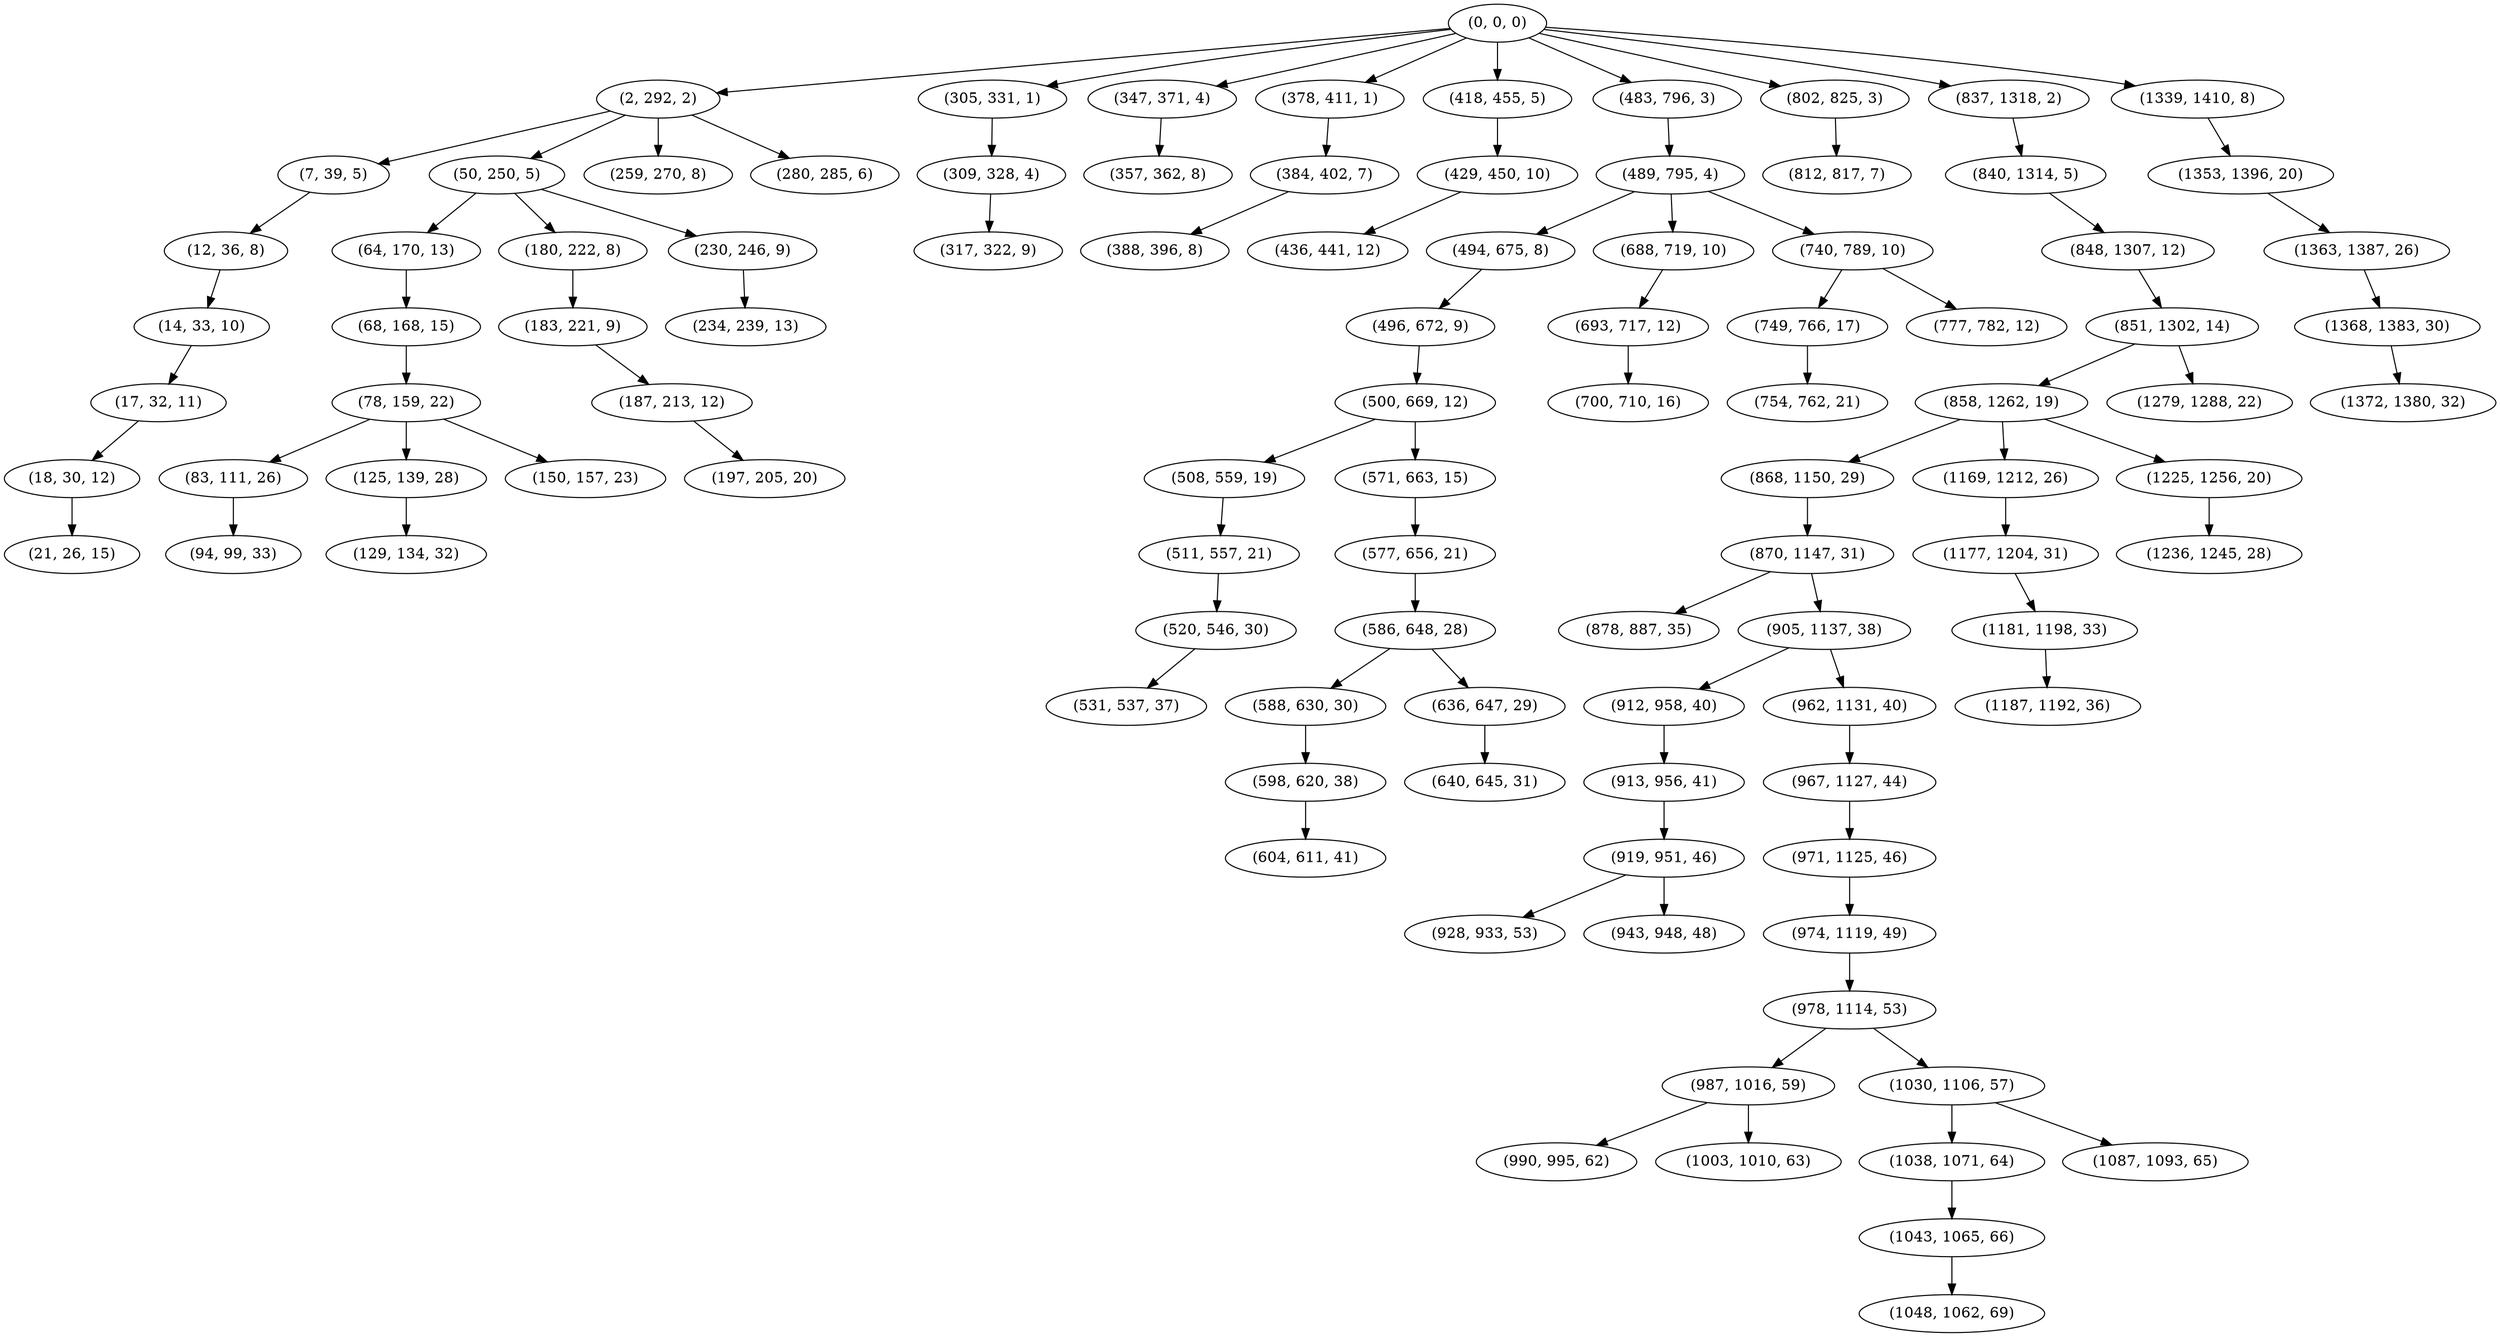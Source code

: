 digraph tree {
    "(0, 0, 0)";
    "(2, 292, 2)";
    "(7, 39, 5)";
    "(12, 36, 8)";
    "(14, 33, 10)";
    "(17, 32, 11)";
    "(18, 30, 12)";
    "(21, 26, 15)";
    "(50, 250, 5)";
    "(64, 170, 13)";
    "(68, 168, 15)";
    "(78, 159, 22)";
    "(83, 111, 26)";
    "(94, 99, 33)";
    "(125, 139, 28)";
    "(129, 134, 32)";
    "(150, 157, 23)";
    "(180, 222, 8)";
    "(183, 221, 9)";
    "(187, 213, 12)";
    "(197, 205, 20)";
    "(230, 246, 9)";
    "(234, 239, 13)";
    "(259, 270, 8)";
    "(280, 285, 6)";
    "(305, 331, 1)";
    "(309, 328, 4)";
    "(317, 322, 9)";
    "(347, 371, 4)";
    "(357, 362, 8)";
    "(378, 411, 1)";
    "(384, 402, 7)";
    "(388, 396, 8)";
    "(418, 455, 5)";
    "(429, 450, 10)";
    "(436, 441, 12)";
    "(483, 796, 3)";
    "(489, 795, 4)";
    "(494, 675, 8)";
    "(496, 672, 9)";
    "(500, 669, 12)";
    "(508, 559, 19)";
    "(511, 557, 21)";
    "(520, 546, 30)";
    "(531, 537, 37)";
    "(571, 663, 15)";
    "(577, 656, 21)";
    "(586, 648, 28)";
    "(588, 630, 30)";
    "(598, 620, 38)";
    "(604, 611, 41)";
    "(636, 647, 29)";
    "(640, 645, 31)";
    "(688, 719, 10)";
    "(693, 717, 12)";
    "(700, 710, 16)";
    "(740, 789, 10)";
    "(749, 766, 17)";
    "(754, 762, 21)";
    "(777, 782, 12)";
    "(802, 825, 3)";
    "(812, 817, 7)";
    "(837, 1318, 2)";
    "(840, 1314, 5)";
    "(848, 1307, 12)";
    "(851, 1302, 14)";
    "(858, 1262, 19)";
    "(868, 1150, 29)";
    "(870, 1147, 31)";
    "(878, 887, 35)";
    "(905, 1137, 38)";
    "(912, 958, 40)";
    "(913, 956, 41)";
    "(919, 951, 46)";
    "(928, 933, 53)";
    "(943, 948, 48)";
    "(962, 1131, 40)";
    "(967, 1127, 44)";
    "(971, 1125, 46)";
    "(974, 1119, 49)";
    "(978, 1114, 53)";
    "(987, 1016, 59)";
    "(990, 995, 62)";
    "(1003, 1010, 63)";
    "(1030, 1106, 57)";
    "(1038, 1071, 64)";
    "(1043, 1065, 66)";
    "(1048, 1062, 69)";
    "(1087, 1093, 65)";
    "(1169, 1212, 26)";
    "(1177, 1204, 31)";
    "(1181, 1198, 33)";
    "(1187, 1192, 36)";
    "(1225, 1256, 20)";
    "(1236, 1245, 28)";
    "(1279, 1288, 22)";
    "(1339, 1410, 8)";
    "(1353, 1396, 20)";
    "(1363, 1387, 26)";
    "(1368, 1383, 30)";
    "(1372, 1380, 32)";
    "(0, 0, 0)" -> "(2, 292, 2)";
    "(0, 0, 0)" -> "(305, 331, 1)";
    "(0, 0, 0)" -> "(347, 371, 4)";
    "(0, 0, 0)" -> "(378, 411, 1)";
    "(0, 0, 0)" -> "(418, 455, 5)";
    "(0, 0, 0)" -> "(483, 796, 3)";
    "(0, 0, 0)" -> "(802, 825, 3)";
    "(0, 0, 0)" -> "(837, 1318, 2)";
    "(0, 0, 0)" -> "(1339, 1410, 8)";
    "(2, 292, 2)" -> "(7, 39, 5)";
    "(2, 292, 2)" -> "(50, 250, 5)";
    "(2, 292, 2)" -> "(259, 270, 8)";
    "(2, 292, 2)" -> "(280, 285, 6)";
    "(7, 39, 5)" -> "(12, 36, 8)";
    "(12, 36, 8)" -> "(14, 33, 10)";
    "(14, 33, 10)" -> "(17, 32, 11)";
    "(17, 32, 11)" -> "(18, 30, 12)";
    "(18, 30, 12)" -> "(21, 26, 15)";
    "(50, 250, 5)" -> "(64, 170, 13)";
    "(50, 250, 5)" -> "(180, 222, 8)";
    "(50, 250, 5)" -> "(230, 246, 9)";
    "(64, 170, 13)" -> "(68, 168, 15)";
    "(68, 168, 15)" -> "(78, 159, 22)";
    "(78, 159, 22)" -> "(83, 111, 26)";
    "(78, 159, 22)" -> "(125, 139, 28)";
    "(78, 159, 22)" -> "(150, 157, 23)";
    "(83, 111, 26)" -> "(94, 99, 33)";
    "(125, 139, 28)" -> "(129, 134, 32)";
    "(180, 222, 8)" -> "(183, 221, 9)";
    "(183, 221, 9)" -> "(187, 213, 12)";
    "(187, 213, 12)" -> "(197, 205, 20)";
    "(230, 246, 9)" -> "(234, 239, 13)";
    "(305, 331, 1)" -> "(309, 328, 4)";
    "(309, 328, 4)" -> "(317, 322, 9)";
    "(347, 371, 4)" -> "(357, 362, 8)";
    "(378, 411, 1)" -> "(384, 402, 7)";
    "(384, 402, 7)" -> "(388, 396, 8)";
    "(418, 455, 5)" -> "(429, 450, 10)";
    "(429, 450, 10)" -> "(436, 441, 12)";
    "(483, 796, 3)" -> "(489, 795, 4)";
    "(489, 795, 4)" -> "(494, 675, 8)";
    "(489, 795, 4)" -> "(688, 719, 10)";
    "(489, 795, 4)" -> "(740, 789, 10)";
    "(494, 675, 8)" -> "(496, 672, 9)";
    "(496, 672, 9)" -> "(500, 669, 12)";
    "(500, 669, 12)" -> "(508, 559, 19)";
    "(500, 669, 12)" -> "(571, 663, 15)";
    "(508, 559, 19)" -> "(511, 557, 21)";
    "(511, 557, 21)" -> "(520, 546, 30)";
    "(520, 546, 30)" -> "(531, 537, 37)";
    "(571, 663, 15)" -> "(577, 656, 21)";
    "(577, 656, 21)" -> "(586, 648, 28)";
    "(586, 648, 28)" -> "(588, 630, 30)";
    "(586, 648, 28)" -> "(636, 647, 29)";
    "(588, 630, 30)" -> "(598, 620, 38)";
    "(598, 620, 38)" -> "(604, 611, 41)";
    "(636, 647, 29)" -> "(640, 645, 31)";
    "(688, 719, 10)" -> "(693, 717, 12)";
    "(693, 717, 12)" -> "(700, 710, 16)";
    "(740, 789, 10)" -> "(749, 766, 17)";
    "(740, 789, 10)" -> "(777, 782, 12)";
    "(749, 766, 17)" -> "(754, 762, 21)";
    "(802, 825, 3)" -> "(812, 817, 7)";
    "(837, 1318, 2)" -> "(840, 1314, 5)";
    "(840, 1314, 5)" -> "(848, 1307, 12)";
    "(848, 1307, 12)" -> "(851, 1302, 14)";
    "(851, 1302, 14)" -> "(858, 1262, 19)";
    "(851, 1302, 14)" -> "(1279, 1288, 22)";
    "(858, 1262, 19)" -> "(868, 1150, 29)";
    "(858, 1262, 19)" -> "(1169, 1212, 26)";
    "(858, 1262, 19)" -> "(1225, 1256, 20)";
    "(868, 1150, 29)" -> "(870, 1147, 31)";
    "(870, 1147, 31)" -> "(878, 887, 35)";
    "(870, 1147, 31)" -> "(905, 1137, 38)";
    "(905, 1137, 38)" -> "(912, 958, 40)";
    "(905, 1137, 38)" -> "(962, 1131, 40)";
    "(912, 958, 40)" -> "(913, 956, 41)";
    "(913, 956, 41)" -> "(919, 951, 46)";
    "(919, 951, 46)" -> "(928, 933, 53)";
    "(919, 951, 46)" -> "(943, 948, 48)";
    "(962, 1131, 40)" -> "(967, 1127, 44)";
    "(967, 1127, 44)" -> "(971, 1125, 46)";
    "(971, 1125, 46)" -> "(974, 1119, 49)";
    "(974, 1119, 49)" -> "(978, 1114, 53)";
    "(978, 1114, 53)" -> "(987, 1016, 59)";
    "(978, 1114, 53)" -> "(1030, 1106, 57)";
    "(987, 1016, 59)" -> "(990, 995, 62)";
    "(987, 1016, 59)" -> "(1003, 1010, 63)";
    "(1030, 1106, 57)" -> "(1038, 1071, 64)";
    "(1030, 1106, 57)" -> "(1087, 1093, 65)";
    "(1038, 1071, 64)" -> "(1043, 1065, 66)";
    "(1043, 1065, 66)" -> "(1048, 1062, 69)";
    "(1169, 1212, 26)" -> "(1177, 1204, 31)";
    "(1177, 1204, 31)" -> "(1181, 1198, 33)";
    "(1181, 1198, 33)" -> "(1187, 1192, 36)";
    "(1225, 1256, 20)" -> "(1236, 1245, 28)";
    "(1339, 1410, 8)" -> "(1353, 1396, 20)";
    "(1353, 1396, 20)" -> "(1363, 1387, 26)";
    "(1363, 1387, 26)" -> "(1368, 1383, 30)";
    "(1368, 1383, 30)" -> "(1372, 1380, 32)";
}
